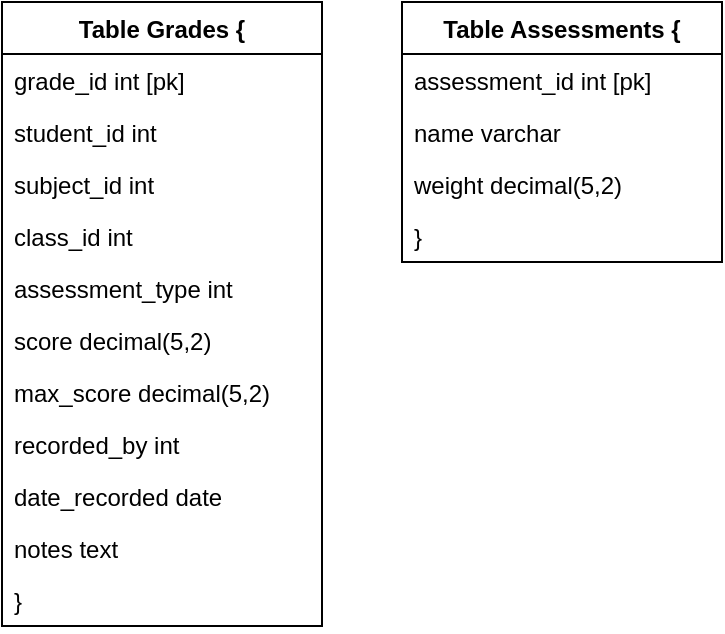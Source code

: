 <mxfile version="26.2.13">
  <diagram name="Page-1" id="WzvlzAjMLS3wjeB6q7ZI">
    <mxGraphModel dx="1607" dy="801" grid="0" gridSize="10" guides="1" tooltips="1" connect="1" arrows="1" fold="1" page="0" pageScale="1" pageWidth="827" pageHeight="1169" math="0" shadow="0">
      <root>
        <mxCell id="0" />
        <mxCell id="1" parent="0" />
        <mxCell id="XKDGAr_z3vyL1AtWoH0M-1" value="Table Grades {" style="swimlane;fontStyle=1;childLayout=stackLayout;horizontal=1;startSize=26;horizontalStack=0;resizeParent=1;resizeParentMax=0;resizeLast=0;collapsible=1;marginBottom=0;" vertex="1" parent="1">
          <mxGeometry x="-99" y="42" width="160" height="312" as="geometry" />
        </mxCell>
        <mxCell id="XKDGAr_z3vyL1AtWoH0M-2" value="  grade_id int [pk]" style="text;strokeColor=none;fillColor=none;align=left;verticalAlign=top;spacingLeft=4;spacingRight=4;overflow=hidden;rotatable=0;points=[[0,0.5],[1,0.5]];portConstraint=eastwest;" vertex="1" parent="XKDGAr_z3vyL1AtWoH0M-1">
          <mxGeometry y="26" width="160" height="26" as="geometry" />
        </mxCell>
        <mxCell id="XKDGAr_z3vyL1AtWoH0M-3" value="  student_id int" style="text;strokeColor=none;fillColor=none;align=left;verticalAlign=top;spacingLeft=4;spacingRight=4;overflow=hidden;rotatable=0;points=[[0,0.5],[1,0.5]];portConstraint=eastwest;" vertex="1" parent="XKDGAr_z3vyL1AtWoH0M-1">
          <mxGeometry y="52" width="160" height="26" as="geometry" />
        </mxCell>
        <mxCell id="XKDGAr_z3vyL1AtWoH0M-4" value="  subject_id int" style="text;strokeColor=none;fillColor=none;align=left;verticalAlign=top;spacingLeft=4;spacingRight=4;overflow=hidden;rotatable=0;points=[[0,0.5],[1,0.5]];portConstraint=eastwest;" vertex="1" parent="XKDGAr_z3vyL1AtWoH0M-1">
          <mxGeometry y="78" width="160" height="26" as="geometry" />
        </mxCell>
        <mxCell id="XKDGAr_z3vyL1AtWoH0M-5" value="  class_id int" style="text;strokeColor=none;fillColor=none;align=left;verticalAlign=top;spacingLeft=4;spacingRight=4;overflow=hidden;rotatable=0;points=[[0,0.5],[1,0.5]];portConstraint=eastwest;" vertex="1" parent="XKDGAr_z3vyL1AtWoH0M-1">
          <mxGeometry y="104" width="160" height="26" as="geometry" />
        </mxCell>
        <mxCell id="XKDGAr_z3vyL1AtWoH0M-6" value="  assessment_type int" style="text;strokeColor=none;fillColor=none;align=left;verticalAlign=top;spacingLeft=4;spacingRight=4;overflow=hidden;rotatable=0;points=[[0,0.5],[1,0.5]];portConstraint=eastwest;" vertex="1" parent="XKDGAr_z3vyL1AtWoH0M-1">
          <mxGeometry y="130" width="160" height="26" as="geometry" />
        </mxCell>
        <mxCell id="XKDGAr_z3vyL1AtWoH0M-7" value="  score decimal(5,2)" style="text;strokeColor=none;fillColor=none;align=left;verticalAlign=top;spacingLeft=4;spacingRight=4;overflow=hidden;rotatable=0;points=[[0,0.5],[1,0.5]];portConstraint=eastwest;" vertex="1" parent="XKDGAr_z3vyL1AtWoH0M-1">
          <mxGeometry y="156" width="160" height="26" as="geometry" />
        </mxCell>
        <mxCell id="XKDGAr_z3vyL1AtWoH0M-8" value="  max_score decimal(5,2)" style="text;strokeColor=none;fillColor=none;align=left;verticalAlign=top;spacingLeft=4;spacingRight=4;overflow=hidden;rotatable=0;points=[[0,0.5],[1,0.5]];portConstraint=eastwest;" vertex="1" parent="XKDGAr_z3vyL1AtWoH0M-1">
          <mxGeometry y="182" width="160" height="26" as="geometry" />
        </mxCell>
        <mxCell id="XKDGAr_z3vyL1AtWoH0M-9" value="  recorded_by int" style="text;strokeColor=none;fillColor=none;align=left;verticalAlign=top;spacingLeft=4;spacingRight=4;overflow=hidden;rotatable=0;points=[[0,0.5],[1,0.5]];portConstraint=eastwest;" vertex="1" parent="XKDGAr_z3vyL1AtWoH0M-1">
          <mxGeometry y="208" width="160" height="26" as="geometry" />
        </mxCell>
        <mxCell id="XKDGAr_z3vyL1AtWoH0M-10" value="  date_recorded date" style="text;strokeColor=none;fillColor=none;align=left;verticalAlign=top;spacingLeft=4;spacingRight=4;overflow=hidden;rotatable=0;points=[[0,0.5],[1,0.5]];portConstraint=eastwest;" vertex="1" parent="XKDGAr_z3vyL1AtWoH0M-1">
          <mxGeometry y="234" width="160" height="26" as="geometry" />
        </mxCell>
        <mxCell id="XKDGAr_z3vyL1AtWoH0M-11" value="  notes text" style="text;strokeColor=none;fillColor=none;align=left;verticalAlign=top;spacingLeft=4;spacingRight=4;overflow=hidden;rotatable=0;points=[[0,0.5],[1,0.5]];portConstraint=eastwest;" vertex="1" parent="XKDGAr_z3vyL1AtWoH0M-1">
          <mxGeometry y="260" width="160" height="26" as="geometry" />
        </mxCell>
        <mxCell id="XKDGAr_z3vyL1AtWoH0M-12" value="}" style="text;strokeColor=none;fillColor=none;align=left;verticalAlign=top;spacingLeft=4;spacingRight=4;overflow=hidden;rotatable=0;points=[[0,0.5],[1,0.5]];portConstraint=eastwest;" vertex="1" parent="XKDGAr_z3vyL1AtWoH0M-1">
          <mxGeometry y="286" width="160" height="26" as="geometry" />
        </mxCell>
        <mxCell id="XKDGAr_z3vyL1AtWoH0M-13" value="Table Assessments {" style="swimlane;fontStyle=1;childLayout=stackLayout;horizontal=1;startSize=26;horizontalStack=0;resizeParent=1;resizeParentMax=0;resizeLast=0;collapsible=1;marginBottom=0;" vertex="1" parent="1">
          <mxGeometry x="101" y="42" width="160" height="130" as="geometry" />
        </mxCell>
        <mxCell id="XKDGAr_z3vyL1AtWoH0M-14" value="  assessment_id int [pk]" style="text;strokeColor=none;fillColor=none;align=left;verticalAlign=top;spacingLeft=4;spacingRight=4;overflow=hidden;rotatable=0;points=[[0,0.5],[1,0.5]];portConstraint=eastwest;" vertex="1" parent="XKDGAr_z3vyL1AtWoH0M-13">
          <mxGeometry y="26" width="160" height="26" as="geometry" />
        </mxCell>
        <mxCell id="XKDGAr_z3vyL1AtWoH0M-15" value="  name varchar" style="text;strokeColor=none;fillColor=none;align=left;verticalAlign=top;spacingLeft=4;spacingRight=4;overflow=hidden;rotatable=0;points=[[0,0.5],[1,0.5]];portConstraint=eastwest;" vertex="1" parent="XKDGAr_z3vyL1AtWoH0M-13">
          <mxGeometry y="52" width="160" height="26" as="geometry" />
        </mxCell>
        <mxCell id="XKDGAr_z3vyL1AtWoH0M-16" value="  weight decimal(5,2)" style="text;strokeColor=none;fillColor=none;align=left;verticalAlign=top;spacingLeft=4;spacingRight=4;overflow=hidden;rotatable=0;points=[[0,0.5],[1,0.5]];portConstraint=eastwest;" vertex="1" parent="XKDGAr_z3vyL1AtWoH0M-13">
          <mxGeometry y="78" width="160" height="26" as="geometry" />
        </mxCell>
        <mxCell id="XKDGAr_z3vyL1AtWoH0M-17" value="}" style="text;strokeColor=none;fillColor=none;align=left;verticalAlign=top;spacingLeft=4;spacingRight=4;overflow=hidden;rotatable=0;points=[[0,0.5],[1,0.5]];portConstraint=eastwest;" vertex="1" parent="XKDGAr_z3vyL1AtWoH0M-13">
          <mxGeometry y="104" width="160" height="26" as="geometry" />
        </mxCell>
      </root>
    </mxGraphModel>
  </diagram>
</mxfile>
